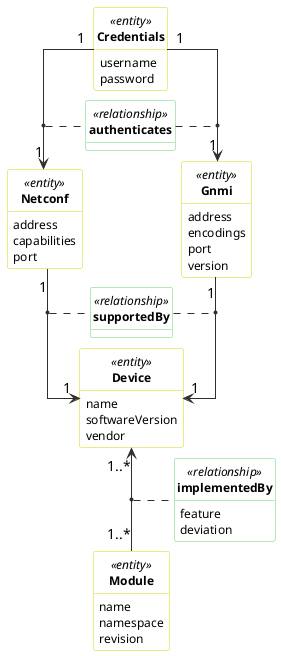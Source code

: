 
@startuml

skinparam shadowing false


skinparam ClassHeaderBackgroundColor<<entity>> #f6f688
skinparam ClassBackgroundColor<<entity>> #White
skinparam ClassBorderColor<<entity>> #d4d50f

skinparam ClassHeaderBackgroundColor<<relationship>> #a8e5ad
skinparam ClassBackgroundColor<<relationship>> #White
skinparam ClassBorderColor<<relationship>> #66d270

skinparam ClassFontStyle bold
skinparam ClassFontSize 14
skinparam ClassFontName Helvetica

skinparam ClassStereotypeFontSize 12

skinparam ClassAttributeFontName Helvetica
skinparam ClassAttributeFontSize 12

skinparam nodesep 40
skinparam ranksep 10

skinparam linetype ortho
skinparam ArrowColor #312d2b
skinparam ArrowFontSize 14
skinparam ArrowThickness 1

hide methods
hide <<entity>> circle
hide <<relationship>> circle
show <<entity>> fields


class Device <<entity>> {
  name
  softwareVersion
  vendor
}

class Module <<entity>> {
  name
  namespace
  revision
}

class Gnmi <<entity>> {
  address
  encodings
  port
  version
}

class Netconf <<entity>> {
  address
  capabilities
  port
}

class Credentials <<entity>> {
  username
  password
}

class implementedBy <<relationship>> {
  feature
  deviation
}
Device "1..*" <-d- "1..*" Module
(Device, Module) . implementedBy

class supportedBy <<relationship>> {
}
Netconf "1" --> "1" Device
(Netconf, Device) . supportedBy

Gnmi "1" --> "1" Device
supportedBy . (Gnmi, Device)


class authenticates <<relationship>>{
}
Credentials "1" --> "1" Netconf
(Credentials, Netconf) . authenticates

Credentials "1" --> "1" Gnmi
authenticates . (Credentials, Gnmi)

@enduml



